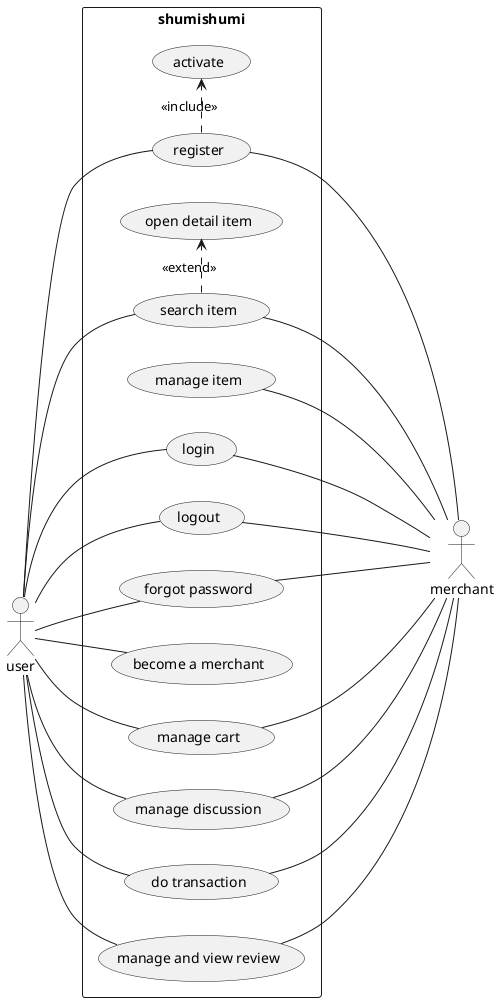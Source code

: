@startuml usecase diagram

left to right direction

skinparam actor {
    Location right
    StereotypeFontStyle bold
}

actor user as u
actor merchant as m

rectangle shumishumi {
    usecase "manage item" as manage_item

    usecase "login" as login
    usecase "activate" as activate
    usecase "register" as register
    usecase "logout" as logout
    usecase "forgot password" as forgotpassword


    usecase "open detail item" as detail
    usecase "search item" as search

    usecase "become a merchant" as be_merchant

    usecase "manage cart" as cart
    usecase "manage discussion" as discussion

    usecase "do transaction" as trx
    usecase "manage and view review" as review
}

' user
u -- login
u -- logout

u -- search

u -- register
u -- forgotpassword
u -- be_merchant

u -- cart
u -- discussion

u -- trx

u -- review

' merchant
login -- m
logout -- m
register -- m
forgotpassword -- m

search -- m

cart --- m
discussion -- m

trx -- m

review -- m

manage_item -- m


register .> activate : <<include>>
search .> detail : <<extend>>

@enduml
